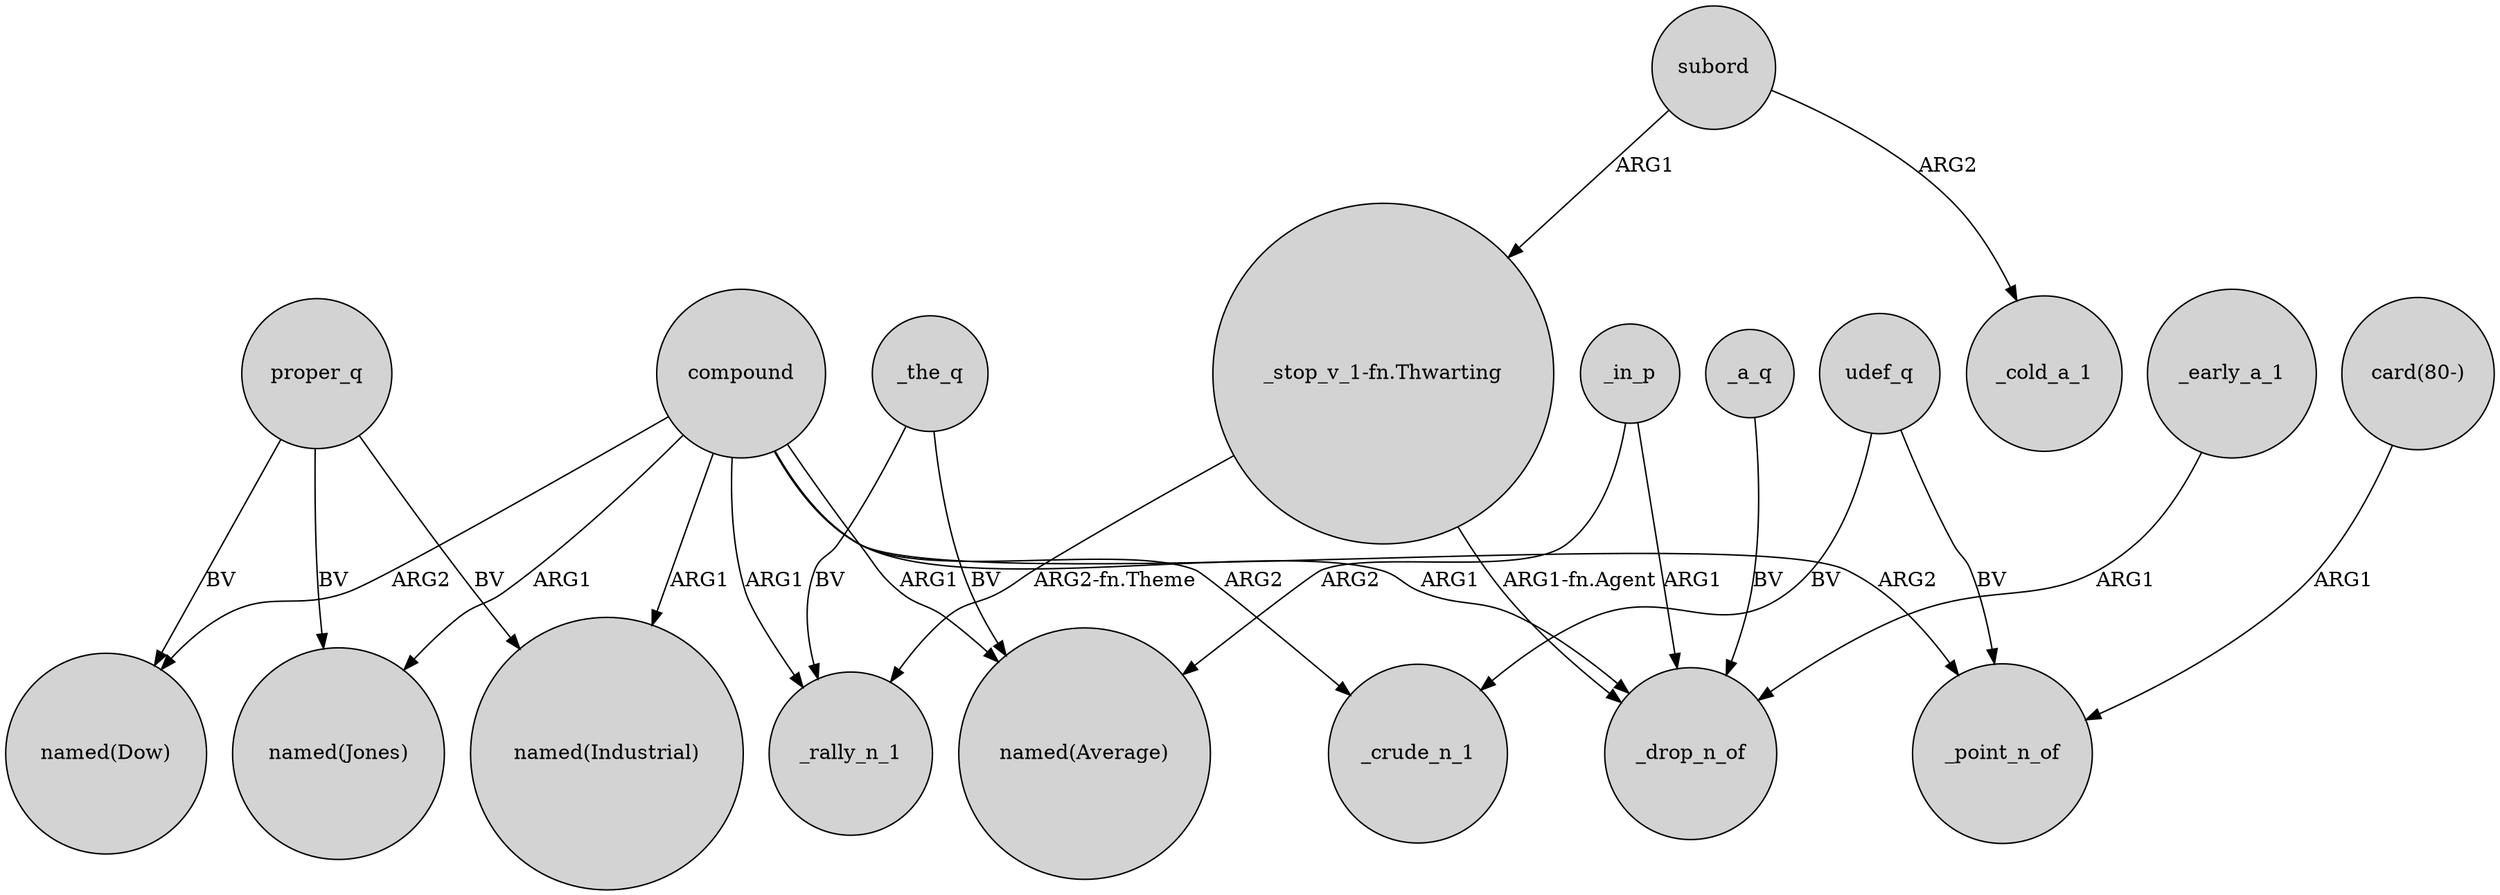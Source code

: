 digraph {
	node [shape=circle style=filled]
	compound -> "named(Industrial)" [label=ARG1]
	subord -> "_stop_v_1-fn.Thwarting" [label=ARG1]
	compound -> "named(Dow)" [label=ARG2]
	subord -> _cold_a_1 [label=ARG2]
	_in_p -> _drop_n_of [label=ARG1]
	proper_q -> "named(Dow)" [label=BV]
	_a_q -> _drop_n_of [label=BV]
	compound -> _drop_n_of [label=ARG1]
	compound -> _rally_n_1 [label=ARG1]
	compound -> "named(Average)" [label=ARG1]
	_early_a_1 -> _drop_n_of [label=ARG1]
	proper_q -> "named(Industrial)" [label=BV]
	proper_q -> "named(Jones)" [label=BV]
	compound -> _point_n_of [label=ARG2]
	_in_p -> "named(Average)" [label=ARG2]
	"_stop_v_1-fn.Thwarting" -> _drop_n_of [label="ARG1-fn.Agent"]
	"card(80-)" -> _point_n_of [label=ARG1]
	_the_q -> _rally_n_1 [label=BV]
	udef_q -> _crude_n_1 [label=BV]
	compound -> "named(Jones)" [label=ARG1]
	_the_q -> "named(Average)" [label=BV]
	"_stop_v_1-fn.Thwarting" -> _rally_n_1 [label="ARG2-fn.Theme"]
	compound -> _crude_n_1 [label=ARG2]
	udef_q -> _point_n_of [label=BV]
}
